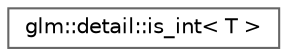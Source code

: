 digraph "Graphical Class Hierarchy"
{
 // LATEX_PDF_SIZE
  bgcolor="transparent";
  edge [fontname=Helvetica,fontsize=10,labelfontname=Helvetica,labelfontsize=10];
  node [fontname=Helvetica,fontsize=10,shape=box,height=0.2,width=0.4];
  rankdir="LR";
  Node0 [id="Node000000",label="glm::detail::is_int\< T \>",height=0.2,width=0.4,color="grey40", fillcolor="white", style="filled",URL="$structglm_1_1detail_1_1is__int.html",tooltip=" "];
}
